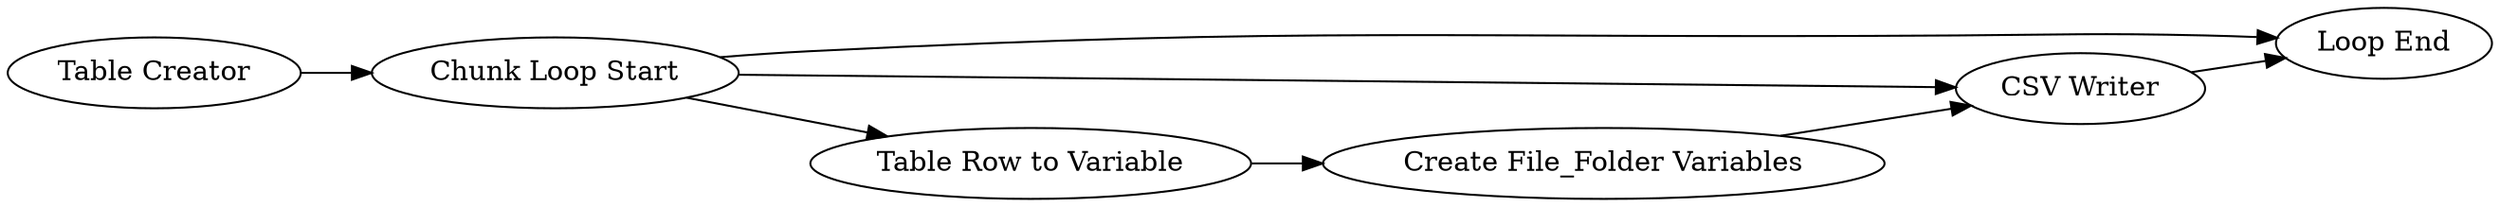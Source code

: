 digraph {
	2019 [label="Table Creator"]
	2021 [label="Loop End"]
	2023 [label="Create File_Folder Variables"]
	2037 [label="CSV Writer"]
	2046 [label="Chunk Loop Start"]
	2047 [label="Table Row to Variable"]
	2019 -> 2046
	2023 -> 2037
	2037 -> 2021
	2046 -> 2047
	2046 -> 2021
	2046 -> 2037
	2047 -> 2023
	rankdir=LR
}

